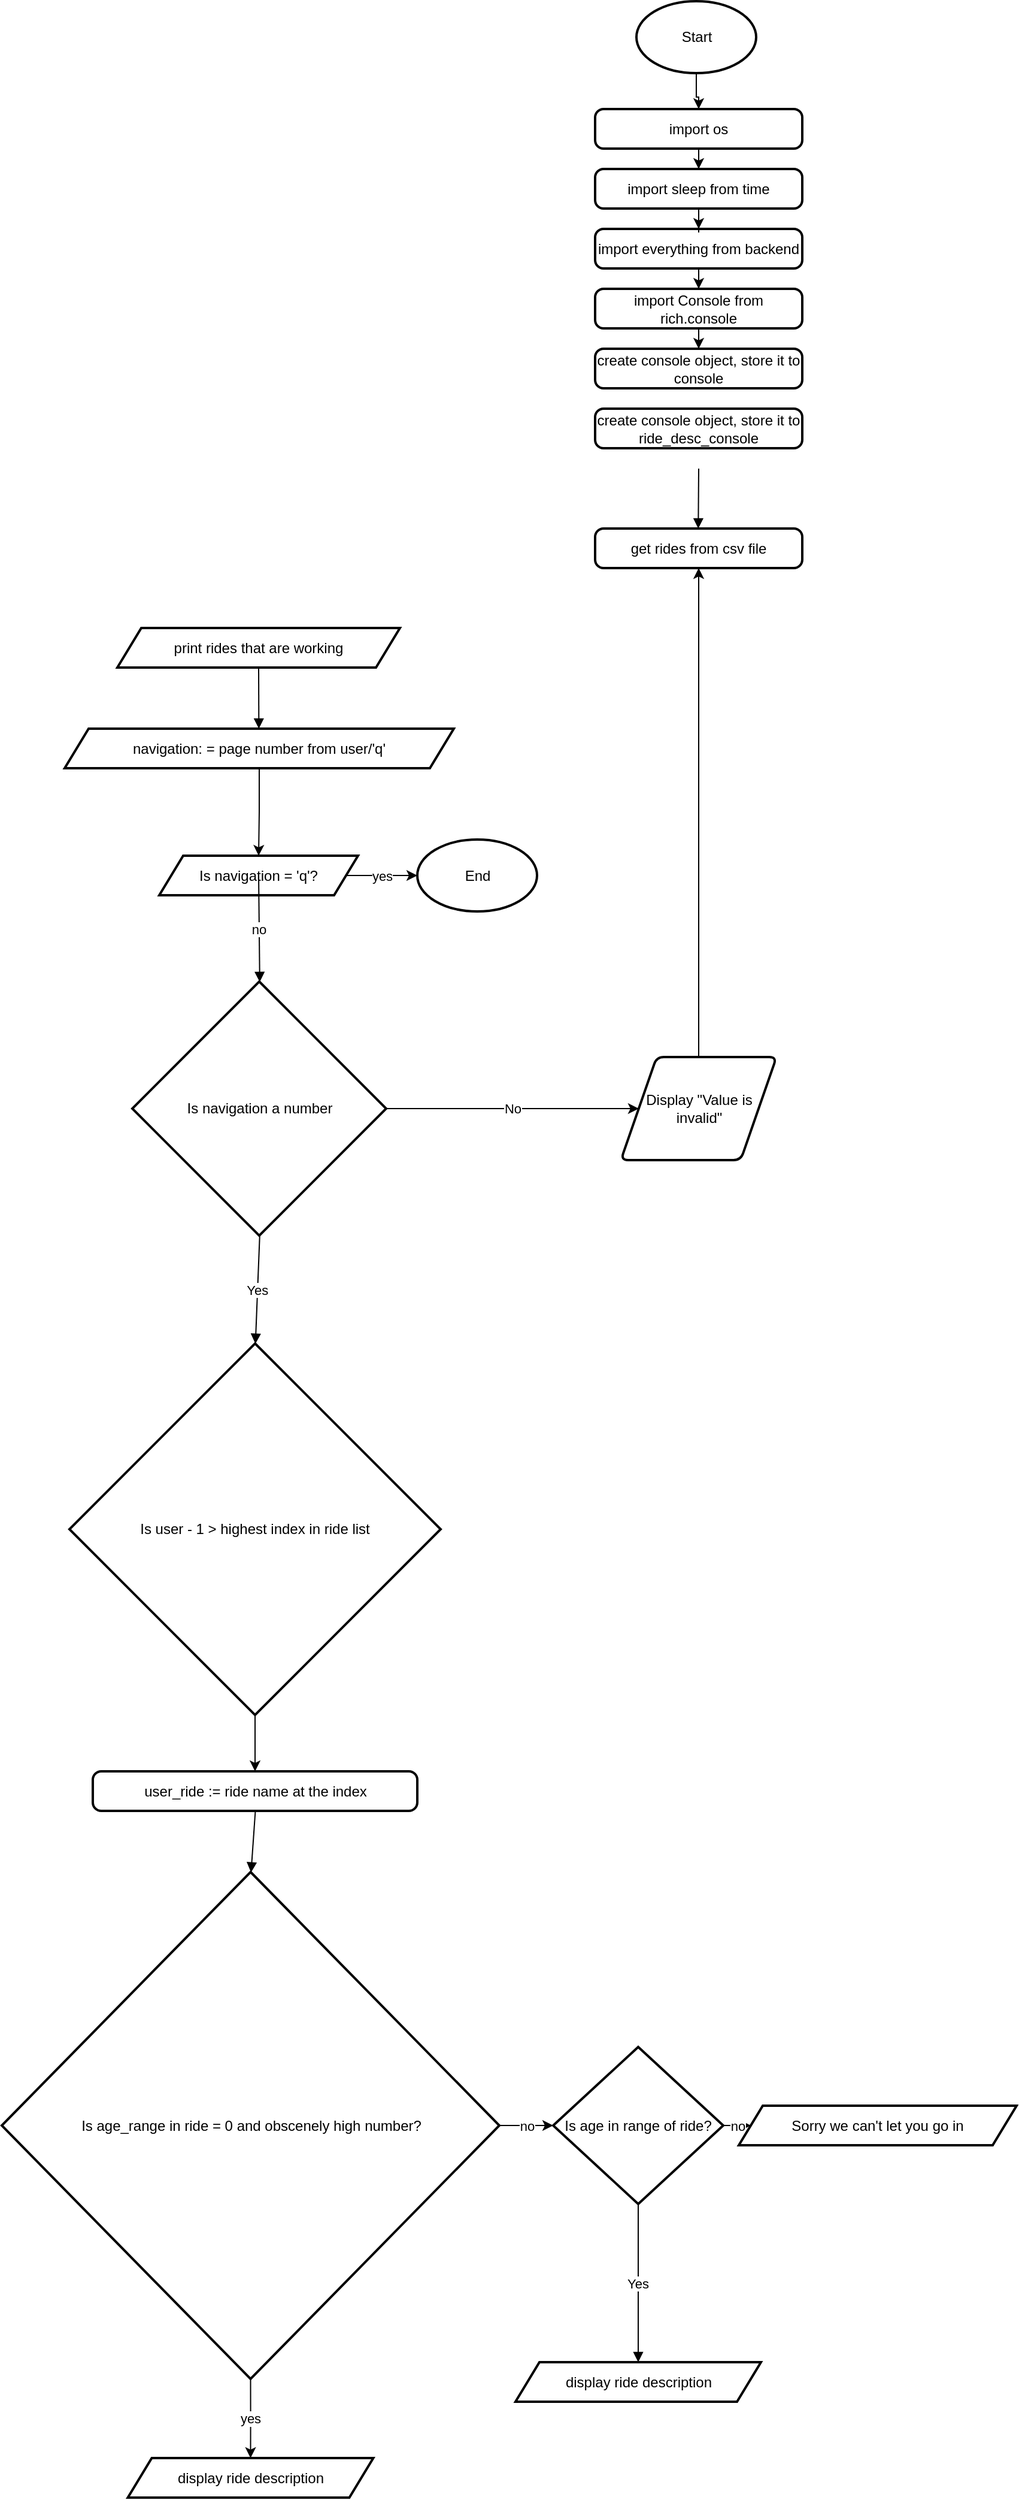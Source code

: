 <mxfile>
    <diagram name="Page-1" id="J3T0IwS7myqQdHtLeNHc">
        <mxGraphModel dx="381" dy="2475" grid="1" gridSize="10" guides="1" tooltips="1" connect="1" arrows="1" fold="1" page="1" pageScale="1" pageWidth="850" pageHeight="1100" math="0" shadow="0">
            <root>
                <mxCell id="0"/>
                <mxCell id="1" parent="0"/>
                <mxCell id="fhXxiCePGbMJhccEYAMn-2" value="get rides from csv file" style="rounded=1;absoluteArcSize=1;arcSize=14;whiteSpace=wrap;strokeWidth=2;" parent="1" vertex="1">
                    <mxGeometry x="980" y="-960" width="173" height="33" as="geometry"/>
                </mxCell>
                <mxCell id="fhXxiCePGbMJhccEYAMn-3" value="print rides that are working" style="shape=parallelogram;perimeter=parallelogramPerimeter;fixedSize=1;strokeWidth=2;whiteSpace=wrap;" parent="1" vertex="1">
                    <mxGeometry x="581" y="-877" width="236" height="33" as="geometry"/>
                </mxCell>
                <mxCell id="fhXxiCePGbMJhccEYAMn-43" style="edgeStyle=orthogonalEdgeStyle;rounded=0;orthogonalLoop=1;jettySize=auto;html=1;" parent="1" source="fhXxiCePGbMJhccEYAMn-4" target="fhXxiCePGbMJhccEYAMn-5" edge="1">
                    <mxGeometry relative="1" as="geometry"/>
                </mxCell>
                <mxCell id="fhXxiCePGbMJhccEYAMn-4" value="navigation: = page number from user/'q'" style="shape=parallelogram;perimeter=parallelogramPerimeter;fixedSize=1;strokeWidth=2;whiteSpace=wrap;" parent="1" vertex="1">
                    <mxGeometry x="537" y="-793" width="325" height="33" as="geometry"/>
                </mxCell>
                <mxCell id="fhXxiCePGbMJhccEYAMn-51" value="yes" style="edgeStyle=orthogonalEdgeStyle;rounded=0;orthogonalLoop=1;jettySize=auto;html=1;" parent="1" source="fhXxiCePGbMJhccEYAMn-5" target="fhXxiCePGbMJhccEYAMn-32" edge="1">
                    <mxGeometry relative="1" as="geometry"/>
                </mxCell>
                <mxCell id="fhXxiCePGbMJhccEYAMn-5" value="Is navigation = 'q'?" style="shape=parallelogram;perimeter=parallelogramPerimeter;fixedSize=1;strokeWidth=2;whiteSpace=wrap;" parent="1" vertex="1">
                    <mxGeometry x="616" y="-687" width="166" height="33" as="geometry"/>
                </mxCell>
                <mxCell id="fhXxiCePGbMJhccEYAMn-45" value="No" style="edgeStyle=orthogonalEdgeStyle;rounded=0;orthogonalLoop=1;jettySize=auto;html=1;exitX=1;exitY=0.5;exitDx=0;exitDy=0;" parent="1" source="fhXxiCePGbMJhccEYAMn-7" target="fhXxiCePGbMJhccEYAMn-36" edge="1">
                    <mxGeometry relative="1" as="geometry"/>
                </mxCell>
                <mxCell id="fhXxiCePGbMJhccEYAMn-7" value="Is navigation a number" style="rhombus;strokeWidth=2;whiteSpace=wrap;" parent="1" vertex="1">
                    <mxGeometry x="593.5" y="-582" width="212" height="212" as="geometry"/>
                </mxCell>
                <mxCell id="fhXxiCePGbMJhccEYAMn-44" style="edgeStyle=orthogonalEdgeStyle;rounded=0;orthogonalLoop=1;jettySize=auto;html=1;exitX=0.5;exitY=1;exitDx=0;exitDy=0;entryX=0.5;entryY=0;entryDx=0;entryDy=0;" parent="1" source="fhXxiCePGbMJhccEYAMn-8" target="fhXxiCePGbMJhccEYAMn-9" edge="1">
                    <mxGeometry relative="1" as="geometry"/>
                </mxCell>
                <mxCell id="fhXxiCePGbMJhccEYAMn-8" value="Is user - 1 &gt; highest index in ride list" style="rhombus;strokeWidth=2;whiteSpace=wrap;" parent="1" vertex="1">
                    <mxGeometry x="541" y="-280" width="310" height="310" as="geometry"/>
                </mxCell>
                <mxCell id="fhXxiCePGbMJhccEYAMn-9" value="user_ride := ride name at the index" style="rounded=1;absoluteArcSize=1;arcSize=14;whiteSpace=wrap;strokeWidth=2;" parent="1" vertex="1">
                    <mxGeometry x="560.5" y="77" width="271" height="33" as="geometry"/>
                </mxCell>
                <mxCell id="fhXxiCePGbMJhccEYAMn-53" value="yes" style="edgeStyle=orthogonalEdgeStyle;rounded=0;orthogonalLoop=1;jettySize=auto;html=1;exitX=0.5;exitY=1;exitDx=0;exitDy=0;entryX=0.5;entryY=0;entryDx=0;entryDy=0;" parent="1" source="fhXxiCePGbMJhccEYAMn-11" target="fhXxiCePGbMJhccEYAMn-12" edge="1">
                    <mxGeometry relative="1" as="geometry"/>
                </mxCell>
                <mxCell id="fhXxiCePGbMJhccEYAMn-54" value="no" style="edgeStyle=orthogonalEdgeStyle;rounded=0;orthogonalLoop=1;jettySize=auto;html=1;entryX=0;entryY=0.5;entryDx=0;entryDy=0;" parent="1" source="fhXxiCePGbMJhccEYAMn-11" target="fhXxiCePGbMJhccEYAMn-13" edge="1">
                    <mxGeometry relative="1" as="geometry"/>
                </mxCell>
                <mxCell id="fhXxiCePGbMJhccEYAMn-11" value="Is age_range in ride = 0 and obscenely high number?" style="rhombus;strokeWidth=2;whiteSpace=wrap;" parent="1" vertex="1">
                    <mxGeometry x="484.5" y="161" width="415.5" height="423" as="geometry"/>
                </mxCell>
                <mxCell id="fhXxiCePGbMJhccEYAMn-12" value="display ride description" style="shape=parallelogram;perimeter=parallelogramPerimeter;fixedSize=1;strokeWidth=2;whiteSpace=wrap;" parent="1" vertex="1">
                    <mxGeometry x="589.75" y="650" width="205" height="33" as="geometry"/>
                </mxCell>
                <mxCell id="fhXxiCePGbMJhccEYAMn-55" value="no" style="edgeStyle=orthogonalEdgeStyle;rounded=0;orthogonalLoop=1;jettySize=auto;html=1;exitX=1;exitY=0.5;exitDx=0;exitDy=0;entryX=0;entryY=0.5;entryDx=0;entryDy=0;" parent="1" source="fhXxiCePGbMJhccEYAMn-13" target="fhXxiCePGbMJhccEYAMn-15" edge="1">
                    <mxGeometry relative="1" as="geometry"/>
                </mxCell>
                <mxCell id="fhXxiCePGbMJhccEYAMn-13" value="Is age in range of ride?" style="rhombus;strokeWidth=2;whiteSpace=wrap;" parent="1" vertex="1">
                    <mxGeometry x="945" y="307" width="142" height="131" as="geometry"/>
                </mxCell>
                <mxCell id="fhXxiCePGbMJhccEYAMn-14" value="display ride description" style="shape=parallelogram;perimeter=parallelogramPerimeter;fixedSize=1;strokeWidth=2;whiteSpace=wrap;" parent="1" vertex="1">
                    <mxGeometry x="913.5" y="570" width="205" height="33" as="geometry"/>
                </mxCell>
                <mxCell id="fhXxiCePGbMJhccEYAMn-15" value="Sorry we can't let you go in" style="shape=parallelogram;perimeter=parallelogramPerimeter;fixedSize=1;strokeWidth=2;whiteSpace=wrap;" parent="1" vertex="1">
                    <mxGeometry x="1100" y="356" width="232" height="33" as="geometry"/>
                </mxCell>
                <mxCell id="fhXxiCePGbMJhccEYAMn-16" value="" style="curved=1;startArrow=none;endArrow=block;exitX=0.503;exitY=1.001;entryX=0.498;entryY=0.002;rounded=0;" parent="1" target="fhXxiCePGbMJhccEYAMn-2" edge="1">
                    <mxGeometry relative="1" as="geometry">
                        <Array as="points"/>
                        <mxPoint x="1066.5" y="-1010" as="sourcePoint"/>
                    </mxGeometry>
                </mxCell>
                <mxCell id="fhXxiCePGbMJhccEYAMn-18" value="" style="curved=1;startArrow=none;endArrow=block;exitX=0.5;exitY=1.026;entryX=0.499;entryY=-0.004;rounded=0;" parent="1" source="fhXxiCePGbMJhccEYAMn-3" target="fhXxiCePGbMJhccEYAMn-4" edge="1">
                    <mxGeometry relative="1" as="geometry">
                        <Array as="points"/>
                    </mxGeometry>
                </mxCell>
                <mxCell id="fhXxiCePGbMJhccEYAMn-21" value="no" style="curved=1;startArrow=none;endArrow=block;exitX=0.496;exitY=0.999;entryX=0.502;entryY=0.001;rounded=0;" parent="1" source="fhXxiCePGbMJhccEYAMn-5" target="fhXxiCePGbMJhccEYAMn-7" edge="1">
                    <mxGeometry relative="1" as="geometry">
                        <Array as="points"/>
                    </mxGeometry>
                </mxCell>
                <mxCell id="fhXxiCePGbMJhccEYAMn-22" value="Yes" style="curved=1;startArrow=none;endArrow=block;exitX=0.502;exitY=1.002;entryX=0.501;entryY=-0.001;rounded=0;" parent="1" source="fhXxiCePGbMJhccEYAMn-7" target="fhXxiCePGbMJhccEYAMn-8" edge="1">
                    <mxGeometry relative="1" as="geometry">
                        <Array as="points"/>
                    </mxGeometry>
                </mxCell>
                <mxCell id="fhXxiCePGbMJhccEYAMn-26" value="" style="curved=1;startArrow=none;endArrow=block;exitX=0.501;exitY=1.016;entryX=0.501;entryY=-0.001;rounded=0;" parent="1" source="fhXxiCePGbMJhccEYAMn-9" target="fhXxiCePGbMJhccEYAMn-11" edge="1">
                    <mxGeometry relative="1" as="geometry">
                        <Array as="points"/>
                    </mxGeometry>
                </mxCell>
                <mxCell id="fhXxiCePGbMJhccEYAMn-29" value="Yes" style="curved=0;startArrow=none;endArrow=block;exitX=0.5;exitY=1;rounded=0;exitDx=0;exitDy=0;" parent="1" source="fhXxiCePGbMJhccEYAMn-13" target="fhXxiCePGbMJhccEYAMn-14" edge="1">
                    <mxGeometry relative="1" as="geometry">
                        <Array as="points"/>
                    </mxGeometry>
                </mxCell>
                <mxCell id="fhXxiCePGbMJhccEYAMn-32" value="End" style="strokeWidth=2;html=1;shape=mxgraph.flowchart.start_1;whiteSpace=wrap;" parent="1" vertex="1">
                    <mxGeometry x="831.5" y="-700.5" width="100" height="60" as="geometry"/>
                </mxCell>
                <mxCell id="fhXxiCePGbMJhccEYAMn-46" style="edgeStyle=orthogonalEdgeStyle;rounded=0;orthogonalLoop=1;jettySize=auto;html=1;entryX=0.5;entryY=1;entryDx=0;entryDy=0;" parent="1" source="fhXxiCePGbMJhccEYAMn-36" target="fhXxiCePGbMJhccEYAMn-2" edge="1">
                    <mxGeometry relative="1" as="geometry"/>
                </mxCell>
                <mxCell id="fhXxiCePGbMJhccEYAMn-36" value="Display &quot;Value is invalid&quot;" style="shape=parallelogram;html=1;strokeWidth=2;perimeter=parallelogramPerimeter;whiteSpace=wrap;rounded=1;arcSize=12;size=0.23;" parent="1" vertex="1">
                    <mxGeometry x="1001.5" y="-519" width="130" height="86" as="geometry"/>
                </mxCell>
                <mxCell id="fhXxiCePGbMJhccEYAMn-50" style="edgeStyle=orthogonalEdgeStyle;rounded=0;orthogonalLoop=1;jettySize=auto;html=1;exitX=0.5;exitY=1;exitDx=0;exitDy=0;" parent="1" source="fhXxiCePGbMJhccEYAMn-14" target="fhXxiCePGbMJhccEYAMn-14" edge="1">
                    <mxGeometry relative="1" as="geometry"/>
                </mxCell>
                <mxCell id="Omuimq7QrghGOm6rtMmR-10" style="edgeStyle=orthogonalEdgeStyle;rounded=0;orthogonalLoop=1;jettySize=auto;html=1;entryX=0.5;entryY=0;entryDx=0;entryDy=0;" parent="1" source="Omuimq7QrghGOm6rtMmR-1" target="Omuimq7QrghGOm6rtMmR-4" edge="1">
                    <mxGeometry relative="1" as="geometry"/>
                </mxCell>
                <mxCell id="Omuimq7QrghGOm6rtMmR-1" value="Start" style="strokeWidth=2;html=1;shape=mxgraph.flowchart.start_1;whiteSpace=wrap;" parent="1" vertex="1">
                    <mxGeometry x="1014.5" y="-1400" width="100" height="60" as="geometry"/>
                </mxCell>
                <mxCell id="Omuimq7QrghGOm6rtMmR-14" style="edgeStyle=orthogonalEdgeStyle;rounded=0;orthogonalLoop=1;jettySize=auto;html=1;entryX=0.5;entryY=0;entryDx=0;entryDy=0;" parent="1" source="Omuimq7QrghGOm6rtMmR-2" target="Omuimq7QrghGOm6rtMmR-3" edge="1">
                    <mxGeometry relative="1" as="geometry"/>
                </mxCell>
                <mxCell id="Omuimq7QrghGOm6rtMmR-2" value="import everything from backend" style="rounded=1;absoluteArcSize=1;arcSize=14;whiteSpace=wrap;strokeWidth=2;" parent="1" vertex="1">
                    <mxGeometry x="980" y="-1210" width="173" height="33" as="geometry"/>
                </mxCell>
                <mxCell id="Omuimq7QrghGOm6rtMmR-15" style="edgeStyle=orthogonalEdgeStyle;rounded=0;orthogonalLoop=1;jettySize=auto;html=1;entryX=0.5;entryY=0;entryDx=0;entryDy=0;" parent="1" source="Omuimq7QrghGOm6rtMmR-3" target="Omuimq7QrghGOm6rtMmR-6" edge="1">
                    <mxGeometry relative="1" as="geometry"/>
                </mxCell>
                <mxCell id="Omuimq7QrghGOm6rtMmR-3" value="import Console from rich.console" style="rounded=1;absoluteArcSize=1;arcSize=14;whiteSpace=wrap;strokeWidth=2;" parent="1" vertex="1">
                    <mxGeometry x="980" y="-1160" width="173" height="33" as="geometry"/>
                </mxCell>
                <mxCell id="Omuimq7QrghGOm6rtMmR-11" style="edgeStyle=orthogonalEdgeStyle;rounded=0;orthogonalLoop=1;jettySize=auto;html=1;entryX=0.5;entryY=0;entryDx=0;entryDy=0;" parent="1" source="Omuimq7QrghGOm6rtMmR-4" target="Omuimq7QrghGOm6rtMmR-5" edge="1">
                    <mxGeometry relative="1" as="geometry"/>
                </mxCell>
                <mxCell id="Omuimq7QrghGOm6rtMmR-4" value="import os" style="rounded=1;absoluteArcSize=1;arcSize=14;whiteSpace=wrap;strokeWidth=2;" parent="1" vertex="1">
                    <mxGeometry x="980" y="-1310" width="173" height="33" as="geometry"/>
                </mxCell>
                <mxCell id="Omuimq7QrghGOm6rtMmR-12" style="edgeStyle=orthogonalEdgeStyle;rounded=0;orthogonalLoop=1;jettySize=auto;html=1;entryX=0.5;entryY=0;entryDx=0;entryDy=0;" parent="1" source="Omuimq7QrghGOm6rtMmR-5" target="Omuimq7QrghGOm6rtMmR-2" edge="1">
                    <mxGeometry relative="1" as="geometry"/>
                </mxCell>
                <mxCell id="Omuimq7QrghGOm6rtMmR-5" value="import sleep from time" style="rounded=1;absoluteArcSize=1;arcSize=14;whiteSpace=wrap;strokeWidth=2;" parent="1" vertex="1">
                    <mxGeometry x="980" y="-1260" width="173" height="33" as="geometry"/>
                </mxCell>
                <mxCell id="Omuimq7QrghGOm6rtMmR-6" value="create console object, store it to console" style="rounded=1;absoluteArcSize=1;arcSize=14;whiteSpace=wrap;strokeWidth=2;" parent="1" vertex="1">
                    <mxGeometry x="980" y="-1110" width="173" height="33" as="geometry"/>
                </mxCell>
                <mxCell id="Omuimq7QrghGOm6rtMmR-8" value="create console object, store it to ride_desc_console" style="rounded=1;absoluteArcSize=1;arcSize=14;whiteSpace=wrap;strokeWidth=2;" parent="1" vertex="1">
                    <mxGeometry x="980" y="-1060" width="173" height="33" as="geometry"/>
                </mxCell>
            </root>
        </mxGraphModel>
    </diagram>
</mxfile>